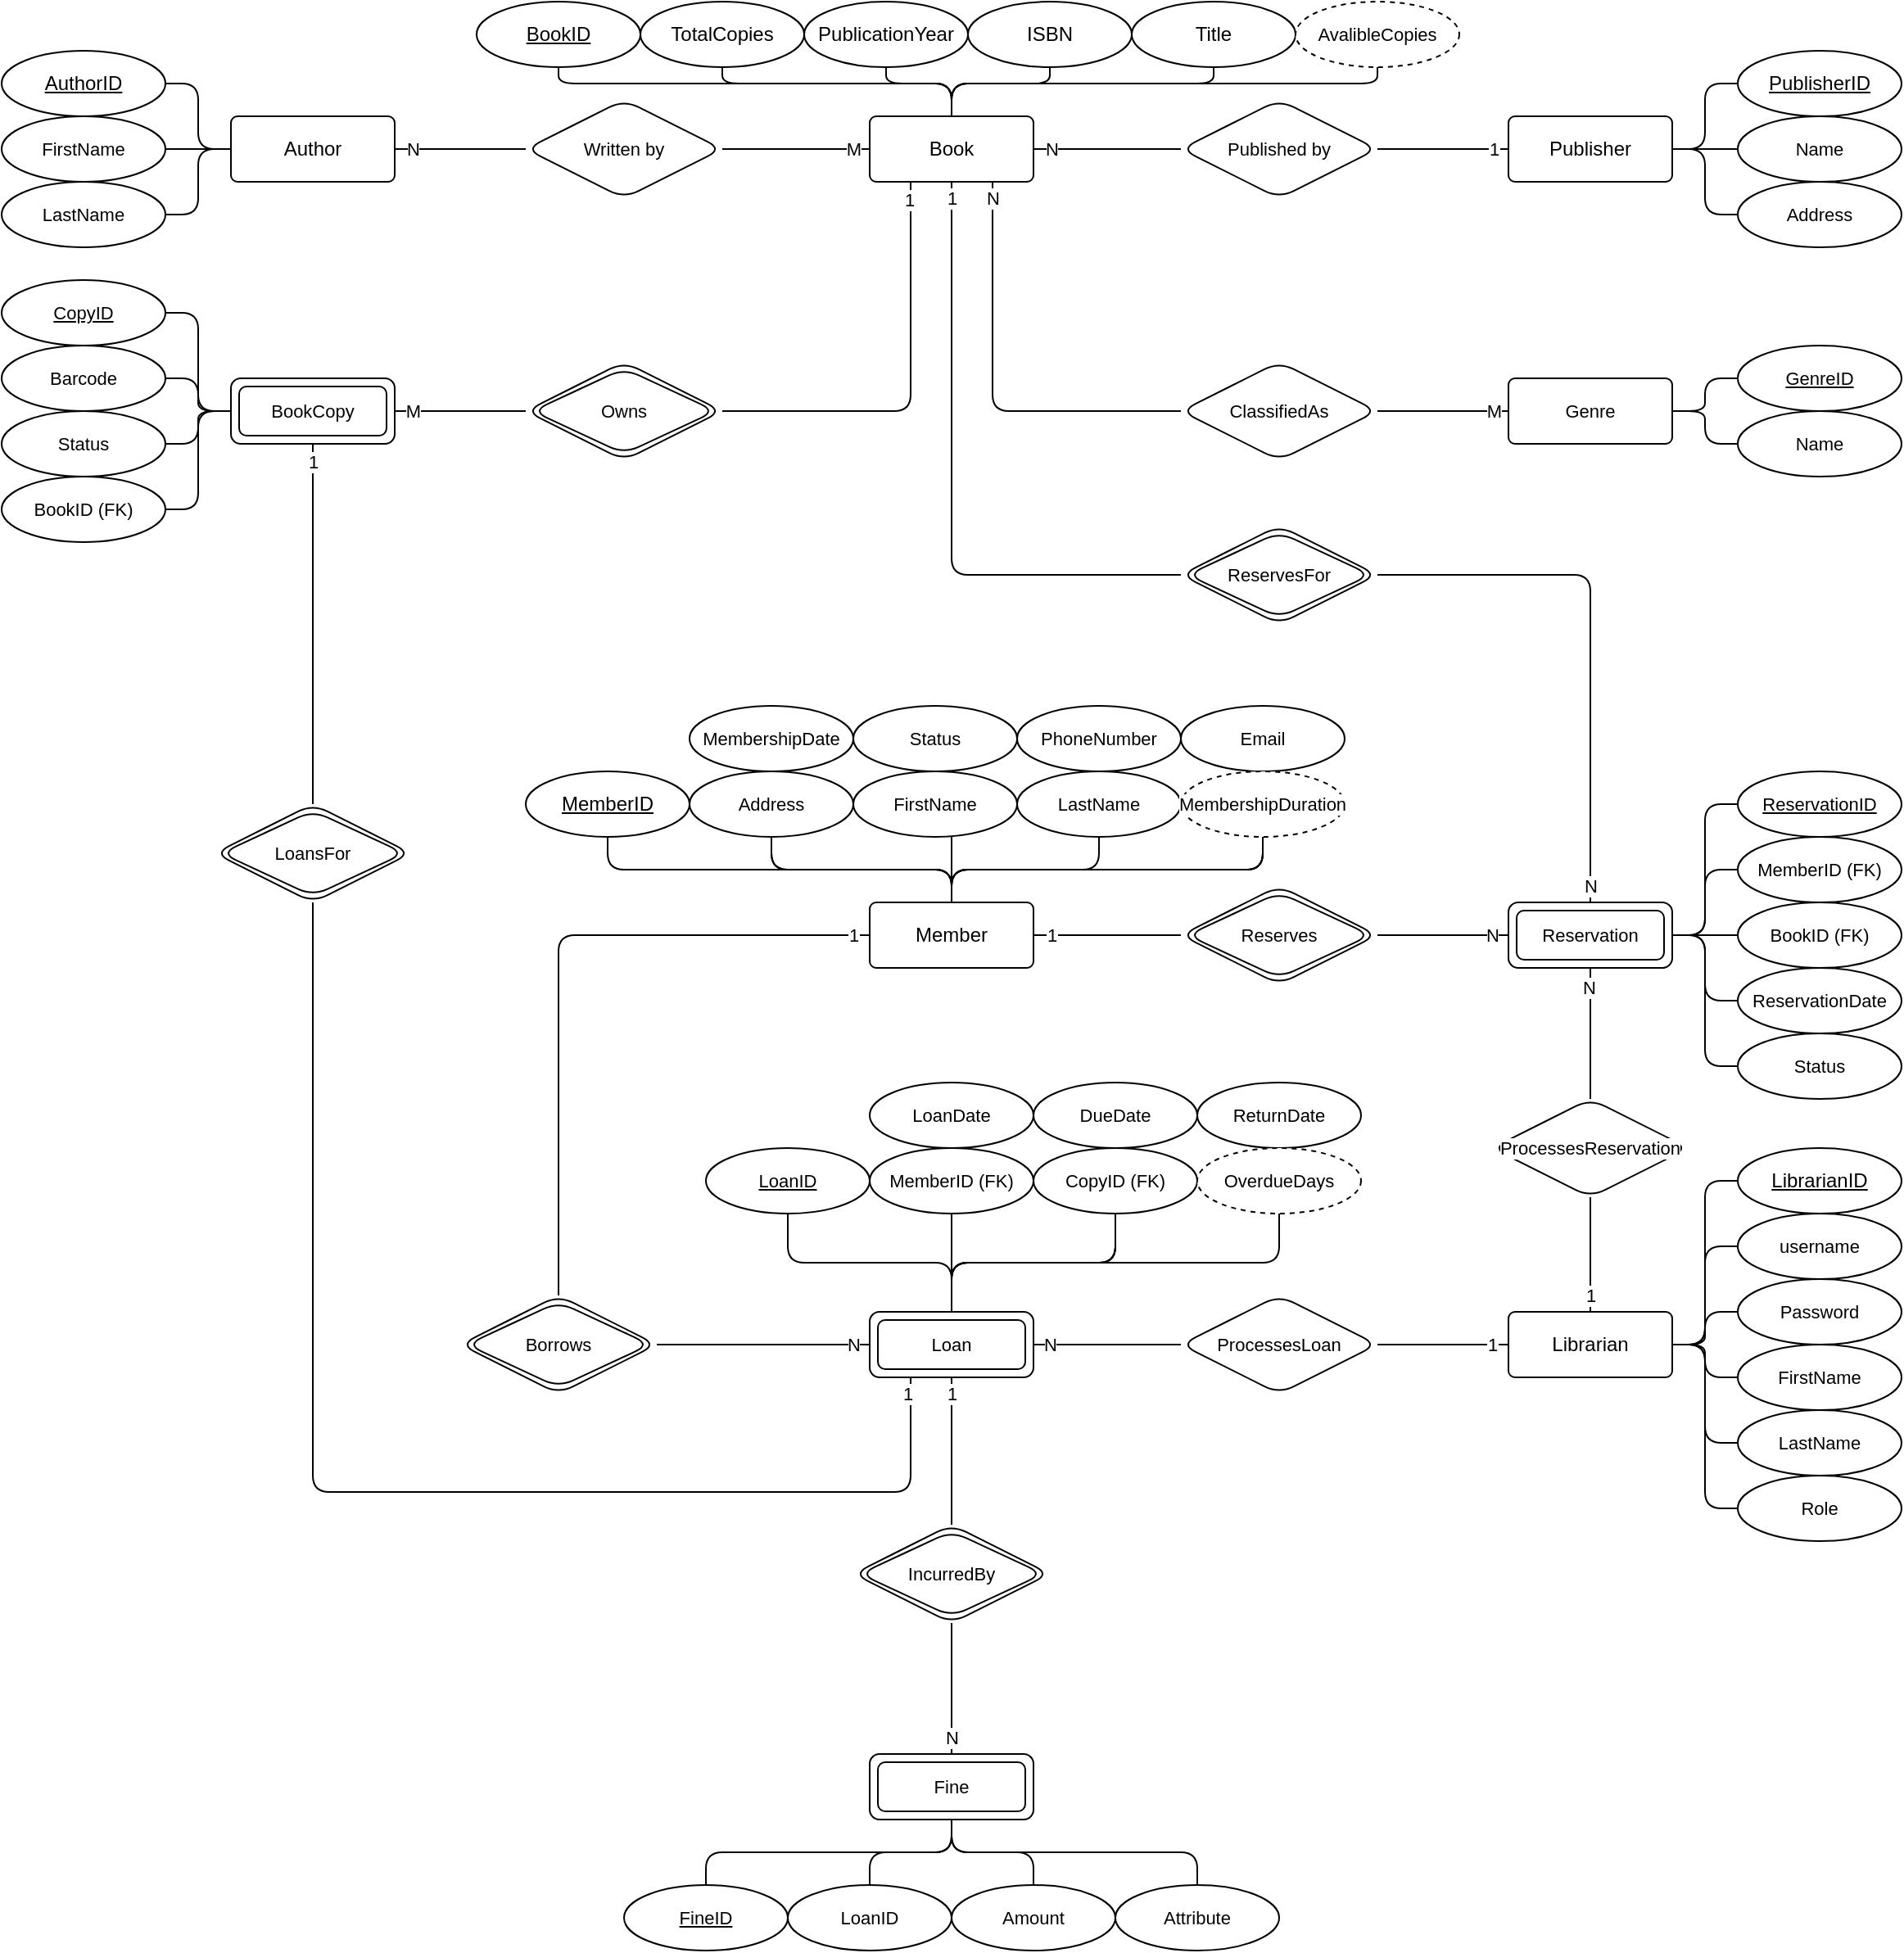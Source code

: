 <mxfile>
    <diagram id="DzJsHGUadkGgHOOz12NW" name="Page-1">
        <mxGraphModel dx="371" dy="350" grid="1" gridSize="10" guides="1" tooltips="1" connect="1" arrows="1" fold="1" page="1" pageScale="1" pageWidth="1500" pageHeight="1500" math="0" shadow="0">
            <root>
                <mxCell id="0"/>
                <mxCell id="1" parent="0"/>
                <mxCell id="2" value="Book" style="rounded=1;arcSize=10;whiteSpace=wrap;html=1;align=center;" parent="1" vertex="1">
                    <mxGeometry x="730" y="160" width="100" height="40" as="geometry"/>
                </mxCell>
                <mxCell id="147" value="" style="edgeStyle=orthogonalEdgeStyle;shape=connector;curved=0;rounded=1;html=1;strokeColor=default;align=center;verticalAlign=middle;fontFamily=Helvetica;fontSize=11;fontColor=default;labelBackgroundColor=default;endArrow=none;endFill=0;" parent="1" source="3" target="93" edge="1">
                    <mxGeometry relative="1" as="geometry"/>
                </mxCell>
                <mxCell id="264" value="N" style="edgeLabel;html=1;align=center;verticalAlign=middle;resizable=0;points=[];fontFamily=Helvetica;fontSize=11;fontColor=default;labelBackgroundColor=default;" parent="147" vertex="1" connectable="0">
                    <mxGeometry x="-0.49" y="1" relative="1" as="geometry">
                        <mxPoint x="-10" y="1" as="offset"/>
                    </mxGeometry>
                </mxCell>
                <mxCell id="3" value="Author" style="rounded=1;arcSize=10;whiteSpace=wrap;html=1;align=center;" parent="1" vertex="1">
                    <mxGeometry x="340" y="160" width="100" height="40" as="geometry"/>
                </mxCell>
                <mxCell id="152" style="edgeStyle=orthogonalEdgeStyle;shape=connector;curved=0;rounded=1;html=1;entryX=0;entryY=0.5;entryDx=0;entryDy=0;strokeColor=default;align=center;verticalAlign=middle;fontFamily=Helvetica;fontSize=11;fontColor=default;labelBackgroundColor=default;endArrow=none;endFill=0;" parent="1" source="13" target="26" edge="1">
                    <mxGeometry relative="1" as="geometry"/>
                </mxCell>
                <mxCell id="13" value="Librarian" style="rounded=1;arcSize=10;whiteSpace=wrap;html=1;align=center;" parent="1" vertex="1">
                    <mxGeometry x="1120" y="890" width="100" height="40" as="geometry"/>
                </mxCell>
                <mxCell id="236" value="" style="edgeStyle=orthogonalEdgeStyle;shape=connector;curved=0;rounded=1;html=1;strokeColor=default;align=center;verticalAlign=middle;fontFamily=Helvetica;fontSize=11;fontColor=default;labelBackgroundColor=default;endArrow=none;endFill=0;" parent="1" source="14" target="234" edge="1">
                    <mxGeometry relative="1" as="geometry"/>
                </mxCell>
                <mxCell id="275" value="1" style="edgeLabel;html=1;align=center;verticalAlign=middle;resizable=0;points=[];fontFamily=Helvetica;fontSize=11;fontColor=default;labelBackgroundColor=default;" parent="236" vertex="1" connectable="0">
                    <mxGeometry x="-0.681" y="-1" relative="1" as="geometry">
                        <mxPoint x="-4" y="-1" as="offset"/>
                    </mxGeometry>
                </mxCell>
                <mxCell id="237" style="edgeStyle=orthogonalEdgeStyle;shape=connector;curved=0;rounded=1;html=1;entryX=0.5;entryY=0;entryDx=0;entryDy=0;strokeColor=default;align=center;verticalAlign=middle;fontFamily=Helvetica;fontSize=11;fontColor=default;labelBackgroundColor=default;endArrow=none;endFill=0;" parent="1" source="14" target="227" edge="1">
                    <mxGeometry relative="1" as="geometry"/>
                </mxCell>
                <mxCell id="271" value="1" style="edgeLabel;html=1;align=center;verticalAlign=middle;resizable=0;points=[];fontFamily=Helvetica;fontSize=11;fontColor=default;labelBackgroundColor=default;" parent="237" vertex="1" connectable="0">
                    <mxGeometry x="-0.9" y="-2" relative="1" as="geometry">
                        <mxPoint x="10" y="2" as="offset"/>
                    </mxGeometry>
                </mxCell>
                <mxCell id="14" value="Member" style="rounded=1;arcSize=10;whiteSpace=wrap;html=1;align=center;" parent="1" vertex="1">
                    <mxGeometry x="730" y="640" width="100" height="40" as="geometry"/>
                </mxCell>
                <mxCell id="15" value="Publisher" style="rounded=1;arcSize=10;whiteSpace=wrap;html=1;align=center;" parent="1" vertex="1">
                    <mxGeometry x="1120" y="160" width="100" height="40" as="geometry"/>
                </mxCell>
                <mxCell id="141" style="edgeStyle=orthogonalEdgeStyle;shape=connector;curved=0;rounded=1;html=1;entryX=0.5;entryY=0;entryDx=0;entryDy=0;strokeColor=default;align=center;verticalAlign=middle;fontFamily=Helvetica;fontSize=11;fontColor=default;labelBackgroundColor=default;endArrow=none;endFill=0;" parent="1" source="100" target="2" edge="1">
                    <mxGeometry relative="1" as="geometry">
                        <Array as="points">
                            <mxPoint x="1040" y="140"/>
                            <mxPoint x="780" y="140"/>
                        </Array>
                    </mxGeometry>
                </mxCell>
                <mxCell id="46" value="" style="edgeStyle=orthogonalEdgeStyle;shape=connector;curved=0;rounded=1;html=1;strokeColor=default;align=center;verticalAlign=middle;fontFamily=Helvetica;fontSize=11;fontColor=default;labelBackgroundColor=default;endArrow=none;endFill=0;" parent="1" source="23" target="3" edge="1">
                    <mxGeometry relative="1" as="geometry"/>
                </mxCell>
                <mxCell id="23" value="AuthorID" style="ellipse;whiteSpace=wrap;html=1;align=center;fontStyle=4;" parent="1" vertex="1">
                    <mxGeometry x="200" y="120" width="100" height="40" as="geometry"/>
                </mxCell>
                <mxCell id="89" style="edgeStyle=orthogonalEdgeStyle;shape=connector;curved=0;rounded=1;html=1;entryX=1;entryY=0.5;entryDx=0;entryDy=0;strokeColor=default;align=center;verticalAlign=middle;fontFamily=Helvetica;fontSize=11;fontColor=default;labelBackgroundColor=default;endArrow=none;endFill=0;" parent="1" source="24" target="15" edge="1">
                    <mxGeometry relative="1" as="geometry"/>
                </mxCell>
                <mxCell id="24" value="PublisherID" style="ellipse;whiteSpace=wrap;html=1;align=center;fontStyle=4;" parent="1" vertex="1">
                    <mxGeometry x="1260" y="120" width="100" height="40" as="geometry"/>
                </mxCell>
                <mxCell id="239" style="edgeStyle=orthogonalEdgeStyle;shape=connector;curved=0;rounded=1;html=1;entryX=0.5;entryY=0;entryDx=0;entryDy=0;strokeColor=default;align=center;verticalAlign=middle;fontFamily=Helvetica;fontSize=11;fontColor=default;labelBackgroundColor=default;endArrow=none;endFill=0;exitX=0.5;exitY=1;exitDx=0;exitDy=0;" parent="1" source="25" target="14" edge="1">
                    <mxGeometry relative="1" as="geometry">
                        <Array as="points">
                            <mxPoint x="570" y="620"/>
                            <mxPoint x="780" y="620"/>
                        </Array>
                    </mxGeometry>
                </mxCell>
                <mxCell id="25" value="MemberID" style="ellipse;whiteSpace=wrap;html=1;align=center;fontStyle=4;" parent="1" vertex="1">
                    <mxGeometry x="520" y="560" width="100" height="40" as="geometry"/>
                </mxCell>
                <mxCell id="26" value="LibrarianID" style="ellipse;whiteSpace=wrap;html=1;align=center;fontStyle=4;" parent="1" vertex="1">
                    <mxGeometry x="1260" y="790" width="100" height="40" as="geometry"/>
                </mxCell>
                <mxCell id="142" style="edgeStyle=orthogonalEdgeStyle;shape=connector;curved=0;rounded=1;html=1;entryX=0.5;entryY=0;entryDx=0;entryDy=0;strokeColor=default;align=center;verticalAlign=middle;fontFamily=Helvetica;fontSize=11;fontColor=default;labelBackgroundColor=default;endArrow=none;endFill=0;" parent="1" source="27" target="2" edge="1">
                    <mxGeometry relative="1" as="geometry">
                        <Array as="points">
                            <mxPoint x="940" y="140"/>
                            <mxPoint x="780" y="140"/>
                        </Array>
                    </mxGeometry>
                </mxCell>
                <mxCell id="27" value="Title" style="ellipse;whiteSpace=wrap;html=1;align=center;" parent="1" vertex="1">
                    <mxGeometry x="890" y="90" width="100" height="40" as="geometry"/>
                </mxCell>
                <mxCell id="145" style="edgeStyle=orthogonalEdgeStyle;shape=connector;curved=0;rounded=1;html=1;entryX=0.5;entryY=0;entryDx=0;entryDy=0;strokeColor=default;align=center;verticalAlign=middle;fontFamily=Helvetica;fontSize=11;fontColor=default;labelBackgroundColor=default;endArrow=none;endFill=0;" parent="1" source="28" target="2" edge="1">
                    <mxGeometry relative="1" as="geometry">
                        <Array as="points">
                            <mxPoint x="640" y="140"/>
                            <mxPoint x="780" y="140"/>
                        </Array>
                    </mxGeometry>
                </mxCell>
                <mxCell id="28" value="TotalCopies" style="ellipse;whiteSpace=wrap;html=1;align=center;" parent="1" vertex="1">
                    <mxGeometry x="590" y="90" width="100" height="40" as="geometry"/>
                </mxCell>
                <mxCell id="143" style="edgeStyle=orthogonalEdgeStyle;shape=connector;curved=0;rounded=1;html=1;strokeColor=default;align=center;verticalAlign=middle;fontFamily=Helvetica;fontSize=11;fontColor=default;labelBackgroundColor=default;endArrow=none;endFill=0;" parent="1" source="29" edge="1">
                    <mxGeometry relative="1" as="geometry">
                        <mxPoint x="780" y="160" as="targetPoint"/>
                        <Array as="points">
                            <mxPoint x="840" y="140"/>
                            <mxPoint x="780" y="140"/>
                        </Array>
                    </mxGeometry>
                </mxCell>
                <mxCell id="29" value="ISBN" style="ellipse;whiteSpace=wrap;html=1;align=center;" parent="1" vertex="1">
                    <mxGeometry x="790" y="90" width="100" height="40" as="geometry"/>
                </mxCell>
                <mxCell id="144" style="edgeStyle=orthogonalEdgeStyle;shape=connector;curved=0;rounded=1;html=1;strokeColor=default;align=center;verticalAlign=middle;fontFamily=Helvetica;fontSize=11;fontColor=default;labelBackgroundColor=default;endArrow=none;endFill=0;" parent="1" source="30" edge="1">
                    <mxGeometry relative="1" as="geometry">
                        <mxPoint x="780" y="160" as="targetPoint"/>
                        <Array as="points">
                            <mxPoint x="740" y="140"/>
                            <mxPoint x="780" y="140"/>
                        </Array>
                    </mxGeometry>
                </mxCell>
                <mxCell id="30" value="PublicationYear" style="ellipse;whiteSpace=wrap;html=1;align=center;" parent="1" vertex="1">
                    <mxGeometry x="690" y="90" width="100" height="40" as="geometry"/>
                </mxCell>
                <mxCell id="45" style="edgeStyle=orthogonalEdgeStyle;shape=connector;curved=0;rounded=1;html=1;entryX=0;entryY=0.5;entryDx=0;entryDy=0;strokeColor=default;align=center;verticalAlign=middle;fontFamily=Helvetica;fontSize=11;fontColor=default;labelBackgroundColor=default;endArrow=none;endFill=0;" parent="1" source="42" target="3" edge="1">
                    <mxGeometry relative="1" as="geometry"/>
                </mxCell>
                <mxCell id="42" value="FirstName" style="ellipse;whiteSpace=wrap;html=1;align=center;fontFamily=Helvetica;fontSize=11;fontColor=default;labelBackgroundColor=default;" parent="1" vertex="1">
                    <mxGeometry x="200" y="160" width="100" height="40" as="geometry"/>
                </mxCell>
                <mxCell id="44" style="edgeStyle=orthogonalEdgeStyle;shape=connector;curved=0;rounded=1;html=1;entryX=0;entryY=0.5;entryDx=0;entryDy=0;strokeColor=default;align=center;verticalAlign=middle;fontFamily=Helvetica;fontSize=11;fontColor=default;labelBackgroundColor=default;endArrow=none;endFill=0;" parent="1" source="43" target="3" edge="1">
                    <mxGeometry relative="1" as="geometry"/>
                </mxCell>
                <mxCell id="43" value="LastName" style="ellipse;whiteSpace=wrap;html=1;align=center;fontFamily=Helvetica;fontSize=11;fontColor=default;labelBackgroundColor=default;" parent="1" vertex="1">
                    <mxGeometry x="200" y="200" width="100" height="40" as="geometry"/>
                </mxCell>
                <mxCell id="87" style="edgeStyle=orthogonalEdgeStyle;shape=connector;curved=0;rounded=1;html=1;entryX=1;entryY=0.5;entryDx=0;entryDy=0;strokeColor=default;align=center;verticalAlign=middle;fontFamily=Helvetica;fontSize=11;fontColor=default;labelBackgroundColor=default;endArrow=none;endFill=0;" parent="1" source="48" target="15" edge="1">
                    <mxGeometry relative="1" as="geometry"/>
                </mxCell>
                <mxCell id="48" value="Address" style="ellipse;whiteSpace=wrap;html=1;align=center;fontFamily=Helvetica;fontSize=11;fontColor=default;labelBackgroundColor=default;" parent="1" vertex="1">
                    <mxGeometry x="1260" y="200" width="100" height="40" as="geometry"/>
                </mxCell>
                <mxCell id="88" style="edgeStyle=orthogonalEdgeStyle;shape=connector;curved=0;rounded=1;html=1;entryX=1;entryY=0.5;entryDx=0;entryDy=0;strokeColor=default;align=center;verticalAlign=middle;fontFamily=Helvetica;fontSize=11;fontColor=default;labelBackgroundColor=default;endArrow=none;endFill=0;" parent="1" source="49" target="15" edge="1">
                    <mxGeometry relative="1" as="geometry"/>
                </mxCell>
                <mxCell id="49" value="Name" style="ellipse;whiteSpace=wrap;html=1;align=center;fontFamily=Helvetica;fontSize=11;fontColor=default;labelBackgroundColor=default;" parent="1" vertex="1">
                    <mxGeometry x="1260" y="160" width="100" height="40" as="geometry"/>
                </mxCell>
                <mxCell id="56" value="PhoneNumber" style="ellipse;whiteSpace=wrap;html=1;align=center;fontFamily=Helvetica;fontSize=11;fontColor=default;labelBackgroundColor=default;" parent="1" vertex="1">
                    <mxGeometry x="820" y="520" width="100" height="40" as="geometry"/>
                </mxCell>
                <mxCell id="57" value="Status" style="ellipse;whiteSpace=wrap;html=1;align=center;fontFamily=Helvetica;fontSize=11;fontColor=default;labelBackgroundColor=default;" parent="1" vertex="1">
                    <mxGeometry x="720" y="520" width="100" height="40" as="geometry"/>
                </mxCell>
                <mxCell id="244" style="edgeStyle=orthogonalEdgeStyle;shape=connector;curved=0;rounded=1;html=1;entryX=0.5;entryY=0;entryDx=0;entryDy=0;strokeColor=default;align=center;verticalAlign=middle;fontFamily=Helvetica;fontSize=11;fontColor=default;labelBackgroundColor=default;endArrow=none;endFill=0;" parent="1" target="14" edge="1">
                    <mxGeometry relative="1" as="geometry">
                        <mxPoint x="669.999" y="539.594" as="sourcePoint"/>
                        <mxPoint x="769.97" y="640" as="targetPoint"/>
                        <Array as="points">
                            <mxPoint x="670" y="620"/>
                            <mxPoint x="780" y="620"/>
                        </Array>
                    </mxGeometry>
                </mxCell>
                <mxCell id="58" value="MembershipDate" style="ellipse;whiteSpace=wrap;html=1;align=center;fontFamily=Helvetica;fontSize=11;fontColor=default;labelBackgroundColor=default;" parent="1" vertex="1">
                    <mxGeometry x="620" y="520" width="100" height="40" as="geometry"/>
                </mxCell>
                <mxCell id="249" style="edgeStyle=orthogonalEdgeStyle;shape=connector;curved=0;rounded=1;html=1;entryX=0.5;entryY=0;entryDx=0;entryDy=0;strokeColor=default;align=center;verticalAlign=middle;fontFamily=Helvetica;fontSize=11;fontColor=default;labelBackgroundColor=default;endArrow=none;endFill=0;shadow=0;flowAnimation=0;" parent="1" source="59" target="14" edge="1">
                    <mxGeometry relative="1" as="geometry">
                        <Array as="points">
                            <mxPoint x="670" y="620"/>
                            <mxPoint x="780" y="620"/>
                        </Array>
                    </mxGeometry>
                </mxCell>
                <mxCell id="59" value="Address" style="ellipse;whiteSpace=wrap;html=1;align=center;fontFamily=Helvetica;fontSize=11;fontColor=default;labelBackgroundColor=default;" parent="1" vertex="1">
                    <mxGeometry x="620" y="560" width="100" height="40" as="geometry"/>
                </mxCell>
                <mxCell id="242" style="edgeStyle=orthogonalEdgeStyle;shape=connector;curved=0;rounded=1;html=1;entryX=0.5;entryY=0;entryDx=0;entryDy=0;strokeColor=default;align=center;verticalAlign=middle;fontFamily=Helvetica;fontSize=11;fontColor=default;labelBackgroundColor=default;endArrow=none;endFill=0;" parent="1" source="60" target="14" edge="1">
                    <mxGeometry relative="1" as="geometry">
                        <Array as="points">
                            <mxPoint x="970" y="620"/>
                            <mxPoint x="780" y="620"/>
                        </Array>
                    </mxGeometry>
                </mxCell>
                <mxCell id="248" style="edgeStyle=orthogonalEdgeStyle;shape=connector;curved=0;rounded=1;html=1;entryX=0.5;entryY=0;entryDx=0;entryDy=0;strokeColor=default;align=center;verticalAlign=middle;fontFamily=Helvetica;fontSize=11;fontColor=default;labelBackgroundColor=default;endArrow=none;endFill=0;" parent="1" source="60" target="14" edge="1">
                    <mxGeometry relative="1" as="geometry">
                        <Array as="points">
                            <mxPoint x="970" y="620"/>
                            <mxPoint x="780" y="620"/>
                        </Array>
                    </mxGeometry>
                </mxCell>
                <mxCell id="60" value="Email" style="ellipse;whiteSpace=wrap;html=1;align=center;fontFamily=Helvetica;fontSize=11;fontColor=default;labelBackgroundColor=default;" parent="1" vertex="1">
                    <mxGeometry x="920" y="520" width="100" height="40" as="geometry"/>
                </mxCell>
                <mxCell id="241" style="edgeStyle=orthogonalEdgeStyle;shape=connector;curved=0;rounded=1;html=1;entryX=0.5;entryY=0;entryDx=0;entryDy=0;strokeColor=default;align=center;verticalAlign=middle;fontFamily=Helvetica;fontSize=11;fontColor=default;labelBackgroundColor=default;endArrow=none;endFill=0;" parent="1" source="61" target="14" edge="1">
                    <mxGeometry relative="1" as="geometry">
                        <Array as="points">
                            <mxPoint x="870" y="620"/>
                            <mxPoint x="780" y="620"/>
                        </Array>
                    </mxGeometry>
                </mxCell>
                <mxCell id="61" value="LastName" style="ellipse;whiteSpace=wrap;html=1;align=center;fontFamily=Helvetica;fontSize=11;fontColor=default;labelBackgroundColor=default;" parent="1" vertex="1">
                    <mxGeometry x="820" y="560" width="100" height="40" as="geometry"/>
                </mxCell>
                <mxCell id="240" style="edgeStyle=orthogonalEdgeStyle;shape=connector;curved=0;rounded=1;html=1;entryX=0.5;entryY=0;entryDx=0;entryDy=0;strokeColor=default;align=center;verticalAlign=middle;fontFamily=Helvetica;fontSize=11;fontColor=default;labelBackgroundColor=default;endArrow=none;endFill=0;" parent="1" source="62" target="14" edge="1">
                    <mxGeometry relative="1" as="geometry">
                        <Array as="points">
                            <mxPoint x="780" y="600"/>
                            <mxPoint x="780" y="600"/>
                        </Array>
                    </mxGeometry>
                </mxCell>
                <mxCell id="62" value="FirstName" style="ellipse;whiteSpace=wrap;html=1;align=center;fontFamily=Helvetica;fontSize=11;fontColor=default;labelBackgroundColor=default;" parent="1" vertex="1">
                    <mxGeometry x="720" y="560" width="100" height="40" as="geometry"/>
                </mxCell>
                <mxCell id="157" style="edgeStyle=orthogonalEdgeStyle;shape=connector;curved=0;rounded=1;html=1;entryX=1;entryY=0.5;entryDx=0;entryDy=0;strokeColor=default;align=center;verticalAlign=middle;fontFamily=Helvetica;fontSize=11;fontColor=default;labelBackgroundColor=default;endArrow=none;endFill=0;" parent="1" source="75" target="13" edge="1">
                    <mxGeometry relative="1" as="geometry"/>
                </mxCell>
                <mxCell id="75" value="Role" style="ellipse;whiteSpace=wrap;html=1;align=center;fontFamily=Helvetica;fontSize=11;fontColor=default;labelBackgroundColor=default;" parent="1" vertex="1">
                    <mxGeometry x="1260" y="990" width="100" height="40" as="geometry"/>
                </mxCell>
                <mxCell id="156" style="edgeStyle=orthogonalEdgeStyle;shape=connector;curved=0;rounded=1;html=1;entryX=1;entryY=0.5;entryDx=0;entryDy=0;strokeColor=default;align=center;verticalAlign=middle;fontFamily=Helvetica;fontSize=11;fontColor=default;labelBackgroundColor=default;endArrow=none;endFill=0;" parent="1" source="76" target="13" edge="1">
                    <mxGeometry relative="1" as="geometry"/>
                </mxCell>
                <mxCell id="76" value="LastName" style="ellipse;whiteSpace=wrap;html=1;align=center;fontFamily=Helvetica;fontSize=11;fontColor=default;labelBackgroundColor=default;" parent="1" vertex="1">
                    <mxGeometry x="1260" y="950" width="100" height="40" as="geometry"/>
                </mxCell>
                <mxCell id="155" style="edgeStyle=orthogonalEdgeStyle;shape=connector;curved=0;rounded=1;html=1;entryX=1;entryY=0.5;entryDx=0;entryDy=0;strokeColor=default;align=center;verticalAlign=middle;fontFamily=Helvetica;fontSize=11;fontColor=default;labelBackgroundColor=default;endArrow=none;endFill=0;" parent="1" source="77" target="13" edge="1">
                    <mxGeometry relative="1" as="geometry"/>
                </mxCell>
                <mxCell id="77" value="FirstName" style="ellipse;whiteSpace=wrap;html=1;align=center;fontFamily=Helvetica;fontSize=11;fontColor=default;labelBackgroundColor=default;" parent="1" vertex="1">
                    <mxGeometry x="1260" y="910" width="100" height="40" as="geometry"/>
                </mxCell>
                <mxCell id="153" style="edgeStyle=orthogonalEdgeStyle;shape=connector;curved=0;rounded=1;html=1;entryX=1;entryY=0.5;entryDx=0;entryDy=0;strokeColor=default;align=center;verticalAlign=middle;fontFamily=Helvetica;fontSize=11;fontColor=default;labelBackgroundColor=default;endArrow=none;endFill=0;" parent="1" source="78" target="13" edge="1">
                    <mxGeometry relative="1" as="geometry"/>
                </mxCell>
                <mxCell id="78" value="username" style="ellipse;whiteSpace=wrap;html=1;align=center;fontFamily=Helvetica;fontSize=11;fontColor=default;labelBackgroundColor=default;" parent="1" vertex="1">
                    <mxGeometry x="1260" y="830" width="100" height="40" as="geometry"/>
                </mxCell>
                <mxCell id="91" value="" style="edgeStyle=orthogonalEdgeStyle;shape=connector;curved=0;rounded=1;html=1;strokeColor=default;align=center;verticalAlign=middle;fontFamily=Helvetica;fontSize=11;fontColor=default;labelBackgroundColor=default;endArrow=none;endFill=0;" parent="1" source="90" target="15" edge="1">
                    <mxGeometry relative="1" as="geometry"/>
                </mxCell>
                <mxCell id="96" value="1" style="edgeLabel;html=1;align=center;verticalAlign=middle;resizable=0;points=[];fontFamily=Helvetica;fontSize=11;fontColor=default;labelBackgroundColor=default;" parent="91" vertex="1" connectable="0">
                    <mxGeometry x="0.636" y="2" relative="1" as="geometry">
                        <mxPoint x="5" y="2" as="offset"/>
                    </mxGeometry>
                </mxCell>
                <mxCell id="149" value="" style="edgeStyle=orthogonalEdgeStyle;shape=connector;curved=0;rounded=1;html=1;strokeColor=default;align=center;verticalAlign=middle;fontFamily=Helvetica;fontSize=11;fontColor=default;labelBackgroundColor=default;endArrow=none;endFill=0;" parent="1" source="90" target="2" edge="1">
                    <mxGeometry relative="1" as="geometry"/>
                </mxCell>
                <mxCell id="266" value="N" style="edgeLabel;html=1;align=center;verticalAlign=middle;resizable=0;points=[];fontFamily=Helvetica;fontSize=11;fontColor=default;labelBackgroundColor=default;" parent="149" vertex="1" connectable="0">
                    <mxGeometry x="0.542" y="2" relative="1" as="geometry">
                        <mxPoint x="-10" y="-2" as="offset"/>
                    </mxGeometry>
                </mxCell>
                <mxCell id="90" value="Published by" style="shape=rhombus;perimeter=rhombusPerimeter;whiteSpace=wrap;html=1;align=center;fontFamily=Helvetica;fontSize=11;fontColor=default;labelBackgroundColor=default;rounded=1;" parent="1" vertex="1">
                    <mxGeometry x="920" y="150" width="120" height="60" as="geometry"/>
                </mxCell>
                <mxCell id="148" value="" style="edgeStyle=orthogonalEdgeStyle;shape=connector;curved=0;rounded=1;html=1;strokeColor=default;align=center;verticalAlign=middle;fontFamily=Helvetica;fontSize=11;fontColor=default;labelBackgroundColor=default;endArrow=none;endFill=0;" parent="1" source="93" target="2" edge="1">
                    <mxGeometry relative="1" as="geometry"/>
                </mxCell>
                <mxCell id="265" value="M" style="edgeLabel;html=1;align=center;verticalAlign=middle;resizable=0;points=[];fontFamily=Helvetica;fontSize=11;fontColor=default;labelBackgroundColor=default;" parent="148" vertex="1" connectable="0">
                    <mxGeometry x="0.532" y="3" relative="1" as="geometry">
                        <mxPoint x="11" y="3" as="offset"/>
                    </mxGeometry>
                </mxCell>
                <mxCell id="93" value="Written by" style="shape=rhombus;perimeter=rhombusPerimeter;whiteSpace=wrap;html=1;align=center;fontFamily=Helvetica;fontSize=11;fontColor=default;labelBackgroundColor=default;rounded=1;" parent="1" vertex="1">
                    <mxGeometry x="520" y="150" width="120" height="60" as="geometry"/>
                </mxCell>
                <mxCell id="146" style="edgeStyle=orthogonalEdgeStyle;shape=connector;curved=0;rounded=1;html=1;entryX=0.5;entryY=0;entryDx=0;entryDy=0;strokeColor=default;align=center;verticalAlign=middle;fontFamily=Helvetica;fontSize=11;fontColor=default;labelBackgroundColor=default;endArrow=none;endFill=0;" parent="1" source="20" target="2" edge="1">
                    <mxGeometry relative="1" as="geometry">
                        <Array as="points">
                            <mxPoint x="540" y="140"/>
                            <mxPoint x="780" y="140"/>
                        </Array>
                    </mxGeometry>
                </mxCell>
                <mxCell id="126" value="" style="edgeStyle=orthogonalEdgeStyle;shape=connector;curved=0;rounded=1;html=1;strokeColor=default;align=center;verticalAlign=middle;fontFamily=Helvetica;fontSize=11;fontColor=default;labelBackgroundColor=default;endArrow=none;endFill=0;" parent="1" source="103" target="108" edge="1">
                    <mxGeometry relative="1" as="geometry"/>
                </mxCell>
                <mxCell id="132" value="M" style="edgeLabel;html=1;align=center;verticalAlign=middle;resizable=0;points=[];fontFamily=Helvetica;fontSize=11;fontColor=default;labelBackgroundColor=default;" parent="126" vertex="1" connectable="0">
                    <mxGeometry x="-0.708" y="-1" relative="1" as="geometry">
                        <mxPoint x="2" y="1" as="offset"/>
                    </mxGeometry>
                </mxCell>
                <mxCell id="103" value="Genre" style="rounded=1;arcSize=10;whiteSpace=wrap;html=1;align=center;fontFamily=Helvetica;fontSize=11;fontColor=default;labelBackgroundColor=default;" parent="1" vertex="1">
                    <mxGeometry x="1120" y="320" width="100" height="40" as="geometry"/>
                </mxCell>
                <mxCell id="106" value="" style="edgeStyle=orthogonalEdgeStyle;shape=connector;curved=0;rounded=1;html=1;strokeColor=default;align=center;verticalAlign=middle;fontFamily=Helvetica;fontSize=11;fontColor=default;labelBackgroundColor=default;endArrow=none;endFill=0;" parent="1" source="104" target="103" edge="1">
                    <mxGeometry relative="1" as="geometry"/>
                </mxCell>
                <mxCell id="104" value="GenreID" style="ellipse;whiteSpace=wrap;html=1;align=center;fontStyle=4;fontFamily=Helvetica;fontSize=11;fontColor=default;labelBackgroundColor=default;" parent="1" vertex="1">
                    <mxGeometry x="1260" y="300" width="100" height="40" as="geometry"/>
                </mxCell>
                <mxCell id="107" value="" style="edgeStyle=orthogonalEdgeStyle;shape=connector;curved=0;rounded=1;html=1;strokeColor=default;align=center;verticalAlign=middle;fontFamily=Helvetica;fontSize=11;fontColor=default;labelBackgroundColor=default;endArrow=none;endFill=0;" parent="1" source="105" target="103" edge="1">
                    <mxGeometry relative="1" as="geometry"/>
                </mxCell>
                <mxCell id="105" value="Name" style="ellipse;whiteSpace=wrap;html=1;align=center;fontFamily=Helvetica;fontSize=11;fontColor=default;labelBackgroundColor=default;" parent="1" vertex="1">
                    <mxGeometry x="1260" y="340" width="100" height="40" as="geometry"/>
                </mxCell>
                <mxCell id="151" style="edgeStyle=orthogonalEdgeStyle;shape=connector;curved=0;rounded=1;html=1;entryX=0.75;entryY=1;entryDx=0;entryDy=0;strokeColor=default;align=center;verticalAlign=middle;fontFamily=Helvetica;fontSize=11;fontColor=default;labelBackgroundColor=default;endArrow=none;endFill=0;" parent="1" source="108" target="2" edge="1">
                    <mxGeometry relative="1" as="geometry"/>
                </mxCell>
                <mxCell id="268" value="N" style="edgeLabel;html=1;align=center;verticalAlign=middle;resizable=0;points=[];fontFamily=Helvetica;fontSize=11;fontColor=default;labelBackgroundColor=default;" parent="151" vertex="1" connectable="0">
                    <mxGeometry x="0.904" relative="1" as="geometry">
                        <mxPoint y="-2" as="offset"/>
                    </mxGeometry>
                </mxCell>
                <mxCell id="108" value="ClassifiedAs" style="shape=rhombus;perimeter=rhombusPerimeter;whiteSpace=wrap;html=1;align=center;fontFamily=Helvetica;fontSize=11;fontColor=default;labelBackgroundColor=default;rounded=1;" parent="1" vertex="1">
                    <mxGeometry x="920" y="310" width="120" height="60" as="geometry"/>
                </mxCell>
                <mxCell id="128" value="" style="edgeStyle=orthogonalEdgeStyle;shape=connector;curved=0;rounded=1;html=1;strokeColor=default;align=center;verticalAlign=middle;fontFamily=Helvetica;fontSize=11;fontColor=default;labelBackgroundColor=default;endArrow=none;endFill=0;" parent="1" source="111" target="124" edge="1">
                    <mxGeometry relative="1" as="geometry"/>
                </mxCell>
                <mxCell id="130" value="M" style="edgeLabel;html=1;align=center;verticalAlign=middle;resizable=0;points=[];fontFamily=Helvetica;fontSize=11;fontColor=default;labelBackgroundColor=default;" parent="128" vertex="1" connectable="0">
                    <mxGeometry x="-0.733" y="2" relative="1" as="geometry">
                        <mxPoint y="2" as="offset"/>
                    </mxGeometry>
                </mxCell>
                <mxCell id="250" style="edgeStyle=orthogonalEdgeStyle;shape=connector;curved=0;rounded=1;html=1;entryX=0.5;entryY=0;entryDx=0;entryDy=0;strokeColor=default;align=center;verticalAlign=middle;fontFamily=Helvetica;fontSize=11;fontColor=default;labelBackgroundColor=default;endArrow=none;endFill=0;" parent="1" source="111" target="230" edge="1">
                    <mxGeometry relative="1" as="geometry"/>
                </mxCell>
                <mxCell id="111" value="BookCopy" style="shape=ext;margin=3;double=1;whiteSpace=wrap;html=1;align=center;fontFamily=Helvetica;fontSize=11;fontColor=default;labelBackgroundColor=default;rounded=1;" parent="1" vertex="1">
                    <mxGeometry x="340" y="320" width="100" height="40" as="geometry"/>
                </mxCell>
                <mxCell id="247" style="edgeStyle=orthogonalEdgeStyle;shape=connector;curved=0;rounded=1;html=1;entryX=0.5;entryY=0;entryDx=0;entryDy=0;strokeColor=default;align=center;verticalAlign=middle;fontFamily=Helvetica;fontSize=11;fontColor=default;labelBackgroundColor=default;endArrow=none;endFill=0;" parent="1" source="112" target="14" edge="1">
                    <mxGeometry relative="1" as="geometry">
                        <Array as="points">
                            <mxPoint x="970" y="620"/>
                            <mxPoint x="780" y="620"/>
                        </Array>
                    </mxGeometry>
                </mxCell>
                <mxCell id="112" value="MembershipDuration" style="ellipse;whiteSpace=wrap;html=1;align=center;dashed=1;fontFamily=Helvetica;fontSize=11;fontColor=default;labelBackgroundColor=default;" parent="1" vertex="1">
                    <mxGeometry x="920" y="560" width="100" height="40" as="geometry"/>
                </mxCell>
                <mxCell id="122" style="edgeStyle=orthogonalEdgeStyle;shape=connector;curved=0;rounded=1;html=1;entryX=0;entryY=0.5;entryDx=0;entryDy=0;strokeColor=default;align=center;verticalAlign=middle;fontFamily=Helvetica;fontSize=11;fontColor=default;labelBackgroundColor=default;endArrow=none;endFill=0;" parent="1" source="114" target="111" edge="1">
                    <mxGeometry relative="1" as="geometry"/>
                </mxCell>
                <mxCell id="114" value="Barcode" style="ellipse;whiteSpace=wrap;html=1;align=center;fontFamily=Helvetica;fontSize=11;fontColor=default;labelBackgroundColor=default;" parent="1" vertex="1">
                    <mxGeometry x="200" y="300" width="100" height="40" as="geometry"/>
                </mxCell>
                <mxCell id="123" style="edgeStyle=orthogonalEdgeStyle;shape=connector;curved=0;rounded=1;html=1;entryX=0;entryY=0.5;entryDx=0;entryDy=0;strokeColor=default;align=center;verticalAlign=middle;fontFamily=Helvetica;fontSize=11;fontColor=default;labelBackgroundColor=default;endArrow=none;endFill=0;" parent="1" source="116" target="111" edge="1">
                    <mxGeometry relative="1" as="geometry"/>
                </mxCell>
                <mxCell id="116" value="CopyID" style="ellipse;whiteSpace=wrap;html=1;align=center;fontStyle=4;fontFamily=Helvetica;fontSize=11;fontColor=default;labelBackgroundColor=default;" parent="1" vertex="1">
                    <mxGeometry x="200" y="260" width="100" height="40" as="geometry"/>
                </mxCell>
                <mxCell id="120" style="edgeStyle=orthogonalEdgeStyle;shape=connector;curved=0;rounded=1;html=1;entryX=0;entryY=0.5;entryDx=0;entryDy=0;strokeColor=default;align=center;verticalAlign=middle;fontFamily=Helvetica;fontSize=11;fontColor=default;labelBackgroundColor=default;endArrow=none;endFill=0;" parent="1" source="117" target="111" edge="1">
                    <mxGeometry relative="1" as="geometry"/>
                </mxCell>
                <mxCell id="117" value="Status" style="ellipse;whiteSpace=wrap;html=1;align=center;fontFamily=Helvetica;fontSize=11;fontColor=default;labelBackgroundColor=default;" parent="1" vertex="1">
                    <mxGeometry x="200" y="340" width="100" height="40" as="geometry"/>
                </mxCell>
                <mxCell id="119" style="edgeStyle=orthogonalEdgeStyle;shape=connector;curved=0;rounded=1;html=1;entryX=0;entryY=0.5;entryDx=0;entryDy=0;strokeColor=default;align=center;verticalAlign=middle;fontFamily=Helvetica;fontSize=11;fontColor=default;labelBackgroundColor=default;endArrow=none;endFill=0;" parent="1" source="118" target="111" edge="1">
                    <mxGeometry relative="1" as="geometry"/>
                </mxCell>
                <mxCell id="118" value="BookID (FK)" style="ellipse;whiteSpace=wrap;html=1;align=center;fontFamily=Helvetica;fontSize=11;fontColor=default;labelBackgroundColor=default;" parent="1" vertex="1">
                    <mxGeometry x="200" y="380" width="100" height="40" as="geometry"/>
                </mxCell>
                <mxCell id="150" style="edgeStyle=orthogonalEdgeStyle;shape=connector;curved=0;rounded=1;html=1;entryX=0.25;entryY=1;entryDx=0;entryDy=0;strokeColor=default;align=center;verticalAlign=middle;fontFamily=Helvetica;fontSize=11;fontColor=default;labelBackgroundColor=default;endArrow=none;endFill=0;" parent="1" source="124" target="2" edge="1">
                    <mxGeometry relative="1" as="geometry"/>
                </mxCell>
                <mxCell id="267" value="1" style="edgeLabel;html=1;align=center;verticalAlign=middle;resizable=0;points=[];fontFamily=Helvetica;fontSize=11;fontColor=default;labelBackgroundColor=default;" parent="150" vertex="1" connectable="0">
                    <mxGeometry x="0.949" y="1" relative="1" as="geometry">
                        <mxPoint y="4" as="offset"/>
                    </mxGeometry>
                </mxCell>
                <mxCell id="124" value="Owns" style="shape=rhombus;double=1;perimeter=rhombusPerimeter;whiteSpace=wrap;html=1;align=center;fontFamily=Helvetica;fontSize=11;fontColor=default;labelBackgroundColor=default;rounded=1;" parent="1" vertex="1">
                    <mxGeometry x="520" y="310" width="120" height="60" as="geometry"/>
                </mxCell>
                <mxCell id="154" style="edgeStyle=orthogonalEdgeStyle;shape=connector;curved=0;rounded=1;html=1;entryX=1;entryY=0.5;entryDx=0;entryDy=0;strokeColor=default;align=center;verticalAlign=middle;fontFamily=Helvetica;fontSize=11;fontColor=default;labelBackgroundColor=default;endArrow=none;endFill=0;" parent="1" source="135" target="13" edge="1">
                    <mxGeometry relative="1" as="geometry"/>
                </mxCell>
                <mxCell id="135" value="Password" style="ellipse;whiteSpace=wrap;html=1;align=center;fontFamily=Helvetica;fontSize=11;fontColor=default;labelBackgroundColor=default;" parent="1" vertex="1">
                    <mxGeometry x="1260" y="870" width="100" height="40" as="geometry"/>
                </mxCell>
                <mxCell id="137" value="Loan" style="shape=ext;margin=3;double=1;whiteSpace=wrap;html=1;align=center;fontFamily=Helvetica;fontSize=11;fontColor=default;labelBackgroundColor=default;rounded=1;" parent="1" vertex="1">
                    <mxGeometry x="730" y="890" width="100" height="40" as="geometry"/>
                </mxCell>
                <mxCell id="187" value="" style="edgeStyle=orthogonalEdgeStyle;shape=connector;curved=0;rounded=1;html=1;strokeColor=default;align=center;verticalAlign=middle;fontFamily=Helvetica;fontSize=11;fontColor=default;labelBackgroundColor=default;endArrow=none;endFill=0;" parent="1" source="138" target="185" edge="1">
                    <mxGeometry relative="1" as="geometry">
                        <Array as="points">
                            <mxPoint x="1170" y="440"/>
                        </Array>
                    </mxGeometry>
                </mxCell>
                <mxCell id="270" value="N" style="edgeLabel;html=1;align=center;verticalAlign=middle;resizable=0;points=[];fontFamily=Helvetica;fontSize=11;fontColor=default;labelBackgroundColor=default;" parent="187" vertex="1" connectable="0">
                    <mxGeometry x="-0.927" y="1" relative="1" as="geometry">
                        <mxPoint x="1" y="2" as="offset"/>
                    </mxGeometry>
                </mxCell>
                <mxCell id="235" value="" style="edgeStyle=orthogonalEdgeStyle;shape=connector;curved=0;rounded=1;html=1;strokeColor=default;align=center;verticalAlign=middle;fontFamily=Helvetica;fontSize=11;fontColor=default;labelBackgroundColor=default;endArrow=none;endFill=0;" parent="1" source="138" target="234" edge="1">
                    <mxGeometry relative="1" as="geometry"/>
                </mxCell>
                <mxCell id="276" value="N" style="edgeLabel;html=1;align=center;verticalAlign=middle;resizable=0;points=[];fontFamily=Helvetica;fontSize=11;fontColor=default;labelBackgroundColor=default;" parent="235" vertex="1" connectable="0">
                    <mxGeometry x="-0.525" y="-1" relative="1" as="geometry">
                        <mxPoint x="9" y="1" as="offset"/>
                    </mxGeometry>
                </mxCell>
                <mxCell id="138" value="Reservation" style="shape=ext;margin=3;double=1;whiteSpace=wrap;html=1;align=center;fontFamily=Helvetica;fontSize=11;fontColor=default;labelBackgroundColor=default;rounded=1;" parent="1" vertex="1">
                    <mxGeometry x="1120" y="640" width="100" height="40" as="geometry"/>
                </mxCell>
                <mxCell id="257" value="" style="edgeStyle=orthogonalEdgeStyle;shape=connector;curved=0;rounded=1;html=1;strokeColor=default;align=center;verticalAlign=middle;fontFamily=Helvetica;fontSize=11;fontColor=default;labelBackgroundColor=default;endArrow=none;endFill=0;" parent="1" source="140" target="256" edge="1">
                    <mxGeometry relative="1" as="geometry"/>
                </mxCell>
                <mxCell id="278" value="N" style="edgeLabel;html=1;align=center;verticalAlign=middle;resizable=0;points=[];fontFamily=Helvetica;fontSize=11;fontColor=default;labelBackgroundColor=default;" parent="257" vertex="1" connectable="0">
                    <mxGeometry x="-0.49" y="-3" relative="1" as="geometry">
                        <mxPoint x="-3" y="10" as="offset"/>
                    </mxGeometry>
                </mxCell>
                <mxCell id="140" value="Fine" style="shape=ext;margin=3;double=1;whiteSpace=wrap;html=1;align=center;fontFamily=Helvetica;fontSize=11;fontColor=default;labelBackgroundColor=default;rounded=1;" parent="1" vertex="1">
                    <mxGeometry x="730" y="1160" width="100" height="40" as="geometry"/>
                </mxCell>
                <mxCell id="225" style="edgeStyle=orthogonalEdgeStyle;shape=connector;curved=0;rounded=1;html=1;entryX=0.5;entryY=0;entryDx=0;entryDy=0;strokeColor=default;align=center;verticalAlign=middle;fontFamily=Helvetica;fontSize=11;fontColor=default;labelBackgroundColor=default;endArrow=none;endFill=0;" parent="1" source="161" target="137" edge="1">
                    <mxGeometry relative="1" as="geometry">
                        <Array as="points">
                            <mxPoint x="880" y="860"/>
                            <mxPoint x="780" y="860"/>
                        </Array>
                    </mxGeometry>
                </mxCell>
                <mxCell id="161" value="ReturnDate" style="ellipse;whiteSpace=wrap;html=1;align=center;fontFamily=Helvetica;fontSize=11;fontColor=default;labelBackgroundColor=default;" parent="1" vertex="1">
                    <mxGeometry x="930" y="750" width="100" height="40" as="geometry"/>
                </mxCell>
                <mxCell id="224" style="edgeStyle=orthogonalEdgeStyle;shape=connector;curved=0;rounded=1;html=1;entryX=0.5;entryY=0;entryDx=0;entryDy=0;strokeColor=default;align=center;verticalAlign=middle;fontFamily=Helvetica;fontSize=11;fontColor=default;labelBackgroundColor=default;endArrow=none;endFill=0;" parent="1" source="162" target="137" edge="1">
                    <mxGeometry relative="1" as="geometry">
                        <Array as="points">
                            <mxPoint x="880" y="860"/>
                            <mxPoint x="780" y="860"/>
                        </Array>
                    </mxGeometry>
                </mxCell>
                <mxCell id="162" value="DueDate" style="ellipse;whiteSpace=wrap;html=1;align=center;fontFamily=Helvetica;fontSize=11;fontColor=default;labelBackgroundColor=default;" parent="1" vertex="1">
                    <mxGeometry x="830" y="750" width="100" height="40" as="geometry"/>
                </mxCell>
                <mxCell id="163" value="LoanDate" style="ellipse;whiteSpace=wrap;html=1;align=center;fontFamily=Helvetica;fontSize=11;fontColor=default;labelBackgroundColor=default;" parent="1" vertex="1">
                    <mxGeometry x="730" y="750" width="100" height="40" as="geometry"/>
                </mxCell>
                <mxCell id="222" style="edgeStyle=orthogonalEdgeStyle;shape=connector;curved=0;rounded=1;html=1;entryX=0.5;entryY=0;entryDx=0;entryDy=0;strokeColor=default;align=center;verticalAlign=middle;fontFamily=Helvetica;fontSize=11;fontColor=default;labelBackgroundColor=default;endArrow=none;endFill=0;" parent="1" source="164" target="137" edge="1">
                    <mxGeometry relative="1" as="geometry"/>
                </mxCell>
                <mxCell id="164" value="CopyID (FK)" style="ellipse;whiteSpace=wrap;html=1;align=center;fontFamily=Helvetica;fontSize=11;fontColor=default;labelBackgroundColor=default;" parent="1" vertex="1">
                    <mxGeometry x="830" y="790" width="100" height="40" as="geometry"/>
                </mxCell>
                <mxCell id="221" style="edgeStyle=orthogonalEdgeStyle;shape=connector;curved=0;rounded=1;html=1;entryX=0.5;entryY=0;entryDx=0;entryDy=0;strokeColor=default;align=center;verticalAlign=middle;fontFamily=Helvetica;fontSize=11;fontColor=default;labelBackgroundColor=default;endArrow=none;endFill=0;" parent="1" source="165" target="137" edge="1">
                    <mxGeometry relative="1" as="geometry"/>
                </mxCell>
                <mxCell id="165" value="MemberID (FK)" style="ellipse;whiteSpace=wrap;html=1;align=center;fontFamily=Helvetica;fontSize=11;fontColor=default;labelBackgroundColor=default;" parent="1" vertex="1">
                    <mxGeometry x="730" y="790" width="100" height="40" as="geometry"/>
                </mxCell>
                <mxCell id="220" style="edgeStyle=orthogonalEdgeStyle;shape=connector;curved=0;rounded=1;html=1;entryX=0.5;entryY=0;entryDx=0;entryDy=0;strokeColor=default;align=center;verticalAlign=middle;fontFamily=Helvetica;fontSize=11;fontColor=default;labelBackgroundColor=default;endArrow=none;endFill=0;" parent="1" source="167" target="137" edge="1">
                    <mxGeometry relative="1" as="geometry"/>
                </mxCell>
                <mxCell id="167" value="LoanID" style="ellipse;whiteSpace=wrap;html=1;align=center;fontStyle=4;fontFamily=Helvetica;fontSize=11;fontColor=default;labelBackgroundColor=default;" parent="1" vertex="1">
                    <mxGeometry x="630" y="790" width="100" height="40" as="geometry"/>
                </mxCell>
                <mxCell id="226" style="edgeStyle=orthogonalEdgeStyle;shape=connector;curved=0;rounded=1;html=1;entryX=0.5;entryY=0;entryDx=0;entryDy=0;strokeColor=default;align=center;verticalAlign=middle;fontFamily=Helvetica;fontSize=11;fontColor=default;labelBackgroundColor=default;endArrow=none;endFill=0;" parent="1" source="168" target="137" edge="1">
                    <mxGeometry relative="1" as="geometry">
                        <Array as="points">
                            <mxPoint x="980" y="860"/>
                            <mxPoint x="780" y="860"/>
                        </Array>
                    </mxGeometry>
                </mxCell>
                <mxCell id="168" value="OverdueDays" style="ellipse;whiteSpace=wrap;html=1;align=center;dashed=1;fontFamily=Helvetica;fontSize=11;fontColor=default;labelBackgroundColor=default;" parent="1" vertex="1">
                    <mxGeometry x="930" y="790" width="100" height="40" as="geometry"/>
                </mxCell>
                <mxCell id="212" style="edgeStyle=orthogonalEdgeStyle;shape=connector;curved=0;rounded=1;html=1;entryX=1;entryY=0.5;entryDx=0;entryDy=0;strokeColor=default;align=center;verticalAlign=middle;fontFamily=Helvetica;fontSize=11;fontColor=default;labelBackgroundColor=default;endArrow=none;endFill=0;exitX=0;exitY=0.5;exitDx=0;exitDy=0;" parent="1" source="169" target="138" edge="1">
                    <mxGeometry relative="1" as="geometry">
                        <mxPoint x="1260.0" y="580.077" as="sourcePoint"/>
                    </mxGeometry>
                </mxCell>
                <mxCell id="169" value="ReservationID" style="ellipse;whiteSpace=wrap;html=1;align=center;fontStyle=4;fontFamily=Helvetica;fontSize=11;fontColor=default;labelBackgroundColor=default;" parent="1" vertex="1">
                    <mxGeometry x="1260" y="560" width="100" height="40" as="geometry"/>
                </mxCell>
                <mxCell id="216" style="edgeStyle=orthogonalEdgeStyle;shape=connector;curved=0;rounded=1;html=1;entryX=1;entryY=0.5;entryDx=0;entryDy=0;strokeColor=default;align=center;verticalAlign=middle;fontFamily=Helvetica;fontSize=11;fontColor=default;labelBackgroundColor=default;endArrow=none;endFill=0;" parent="1" source="170" target="138" edge="1">
                    <mxGeometry relative="1" as="geometry"/>
                </mxCell>
                <mxCell id="170" value="Status" style="ellipse;whiteSpace=wrap;html=1;align=center;fontFamily=Helvetica;fontSize=11;fontColor=default;labelBackgroundColor=default;" parent="1" vertex="1">
                    <mxGeometry x="1260" y="720" width="100" height="40" as="geometry"/>
                </mxCell>
                <mxCell id="214" style="edgeStyle=orthogonalEdgeStyle;shape=connector;curved=0;rounded=1;html=1;entryX=1;entryY=0.5;entryDx=0;entryDy=0;strokeColor=default;align=center;verticalAlign=middle;fontFamily=Helvetica;fontSize=11;fontColor=default;labelBackgroundColor=default;endArrow=none;endFill=0;" parent="1" source="171" target="138" edge="1">
                    <mxGeometry relative="1" as="geometry"/>
                </mxCell>
                <mxCell id="171" value="BookID (FK)" style="ellipse;whiteSpace=wrap;html=1;align=center;fontFamily=Helvetica;fontSize=11;fontColor=default;labelBackgroundColor=default;" parent="1" vertex="1">
                    <mxGeometry x="1260" y="640" width="100" height="40" as="geometry"/>
                </mxCell>
                <mxCell id="213" style="edgeStyle=orthogonalEdgeStyle;shape=connector;curved=0;rounded=1;html=1;entryX=1;entryY=0.5;entryDx=0;entryDy=0;strokeColor=default;align=center;verticalAlign=middle;fontFamily=Helvetica;fontSize=11;fontColor=default;labelBackgroundColor=default;endArrow=none;endFill=0;" parent="1" source="172" target="138" edge="1">
                    <mxGeometry relative="1" as="geometry"/>
                </mxCell>
                <mxCell id="172" value="MemberID (FK)" style="ellipse;whiteSpace=wrap;html=1;align=center;fontFamily=Helvetica;fontSize=11;fontColor=default;labelBackgroundColor=default;" parent="1" vertex="1">
                    <mxGeometry x="1260" y="600" width="100" height="40" as="geometry"/>
                </mxCell>
                <mxCell id="215" style="edgeStyle=orthogonalEdgeStyle;shape=connector;curved=0;rounded=1;html=1;entryX=1;entryY=0.5;entryDx=0;entryDy=0;strokeColor=default;align=center;verticalAlign=middle;fontFamily=Helvetica;fontSize=11;fontColor=default;labelBackgroundColor=default;endArrow=none;endFill=0;" parent="1" source="173" target="138" edge="1">
                    <mxGeometry relative="1" as="geometry"/>
                </mxCell>
                <mxCell id="173" value="ReservationDate" style="ellipse;whiteSpace=wrap;html=1;align=center;fontFamily=Helvetica;fontSize=11;fontColor=default;labelBackgroundColor=default;" parent="1" vertex="1">
                    <mxGeometry x="1260" y="680" width="100" height="40" as="geometry"/>
                </mxCell>
                <mxCell id="252" style="edgeStyle=orthogonalEdgeStyle;shape=connector;curved=0;rounded=1;html=1;entryX=0.5;entryY=1;entryDx=0;entryDy=0;strokeColor=default;align=center;verticalAlign=middle;fontFamily=Helvetica;fontSize=11;fontColor=default;labelBackgroundColor=default;endArrow=none;endFill=0;" parent="1" source="174" target="140" edge="1">
                    <mxGeometry relative="1" as="geometry">
                        <Array as="points">
                            <mxPoint x="630" y="1220"/>
                            <mxPoint x="780" y="1220"/>
                        </Array>
                    </mxGeometry>
                </mxCell>
                <mxCell id="174" value="FineID" style="ellipse;whiteSpace=wrap;html=1;align=center;fontStyle=4;fontFamily=Helvetica;fontSize=11;fontColor=default;labelBackgroundColor=default;" parent="1" vertex="1">
                    <mxGeometry x="580" y="1240" width="100" height="40" as="geometry"/>
                </mxCell>
                <mxCell id="260" style="edgeStyle=orthogonalEdgeStyle;shape=connector;curved=0;rounded=1;html=1;entryX=0.5;entryY=1;entryDx=0;entryDy=0;strokeColor=default;align=center;verticalAlign=middle;fontFamily=Helvetica;fontSize=11;fontColor=default;labelBackgroundColor=default;endArrow=none;endFill=0;" parent="1" source="175" target="140" edge="1">
                    <mxGeometry relative="1" as="geometry">
                        <Array as="points">
                            <mxPoint x="930" y="1220"/>
                            <mxPoint x="780" y="1220"/>
                        </Array>
                    </mxGeometry>
                </mxCell>
                <mxCell id="175" value="Attribute" style="ellipse;whiteSpace=wrap;html=1;align=center;fontFamily=Helvetica;fontSize=11;fontColor=default;labelBackgroundColor=default;" parent="1" vertex="1">
                    <mxGeometry x="880" y="1240" width="100" height="40" as="geometry"/>
                </mxCell>
                <mxCell id="254" style="edgeStyle=orthogonalEdgeStyle;shape=connector;curved=0;rounded=1;html=1;entryX=0.5;entryY=1;entryDx=0;entryDy=0;strokeColor=default;align=center;verticalAlign=middle;fontFamily=Helvetica;fontSize=11;fontColor=default;labelBackgroundColor=default;endArrow=none;endFill=0;" parent="1" source="176" target="140" edge="1">
                    <mxGeometry relative="1" as="geometry">
                        <Array as="points">
                            <mxPoint x="830" y="1220"/>
                            <mxPoint x="780" y="1220"/>
                        </Array>
                    </mxGeometry>
                </mxCell>
                <mxCell id="176" value="Amount" style="ellipse;whiteSpace=wrap;html=1;align=center;fontFamily=Helvetica;fontSize=11;fontColor=default;labelBackgroundColor=default;" parent="1" vertex="1">
                    <mxGeometry x="780" y="1240" width="100" height="40" as="geometry"/>
                </mxCell>
                <mxCell id="253" style="edgeStyle=orthogonalEdgeStyle;shape=connector;curved=0;rounded=1;html=1;entryX=0.5;entryY=1;entryDx=0;entryDy=0;strokeColor=default;align=center;verticalAlign=middle;fontFamily=Helvetica;fontSize=11;fontColor=default;labelBackgroundColor=default;endArrow=none;endFill=0;" parent="1" source="177" target="140" edge="1">
                    <mxGeometry relative="1" as="geometry">
                        <Array as="points">
                            <mxPoint x="730" y="1220"/>
                            <mxPoint x="780" y="1220"/>
                        </Array>
                    </mxGeometry>
                </mxCell>
                <mxCell id="177" value="LoanID" style="ellipse;whiteSpace=wrap;html=1;align=center;fontFamily=Helvetica;fontSize=11;fontColor=default;labelBackgroundColor=default;" parent="1" vertex="1">
                    <mxGeometry x="680" y="1240" width="100" height="40" as="geometry"/>
                </mxCell>
                <mxCell id="186" style="edgeStyle=orthogonalEdgeStyle;shape=connector;curved=0;rounded=1;html=1;entryX=0.5;entryY=1;entryDx=0;entryDy=0;strokeColor=default;align=center;verticalAlign=middle;fontFamily=Helvetica;fontSize=11;fontColor=default;labelBackgroundColor=default;endArrow=none;endFill=0;" parent="1" source="185" target="2" edge="1">
                    <mxGeometry relative="1" as="geometry"/>
                </mxCell>
                <mxCell id="269" value="1" style="edgeLabel;html=1;align=center;verticalAlign=middle;resizable=0;points=[];fontFamily=Helvetica;fontSize=11;fontColor=default;labelBackgroundColor=default;" parent="186" vertex="1" connectable="0">
                    <mxGeometry x="0.938" y="-1" relative="1" as="geometry">
                        <mxPoint x="-1" y="-2" as="offset"/>
                    </mxGeometry>
                </mxCell>
                <mxCell id="185" value="ReservesFor" style="shape=rhombus;double=1;perimeter=rhombusPerimeter;whiteSpace=wrap;html=1;align=center;fontFamily=Helvetica;fontSize=11;fontColor=default;labelBackgroundColor=default;rounded=1;" parent="1" vertex="1">
                    <mxGeometry x="920" y="410" width="120" height="60" as="geometry"/>
                </mxCell>
                <mxCell id="209" style="edgeStyle=orthogonalEdgeStyle;shape=connector;curved=0;rounded=1;html=1;entryX=1;entryY=0.5;entryDx=0;entryDy=0;strokeColor=default;align=center;verticalAlign=middle;fontFamily=Helvetica;fontSize=11;fontColor=default;labelBackgroundColor=default;endArrow=none;endFill=0;" parent="1" source="204" target="137" edge="1">
                    <mxGeometry relative="1" as="geometry"/>
                </mxCell>
                <mxCell id="281" value="N" style="edgeLabel;html=1;align=center;verticalAlign=middle;resizable=0;points=[];fontFamily=Helvetica;fontSize=11;fontColor=default;labelBackgroundColor=default;" parent="209" vertex="1" connectable="0">
                    <mxGeometry x="0.692" y="-1" relative="1" as="geometry">
                        <mxPoint x="-4" y="1" as="offset"/>
                    </mxGeometry>
                </mxCell>
                <mxCell id="219" value="" style="edgeStyle=orthogonalEdgeStyle;shape=connector;curved=0;rounded=1;html=1;strokeColor=default;align=center;verticalAlign=middle;fontFamily=Helvetica;fontSize=11;fontColor=default;labelBackgroundColor=default;endArrow=none;endFill=0;" parent="1" source="204" target="13" edge="1">
                    <mxGeometry relative="1" as="geometry"/>
                </mxCell>
                <mxCell id="279" value="1" style="edgeLabel;html=1;align=center;verticalAlign=middle;resizable=0;points=[];fontFamily=Helvetica;fontSize=11;fontColor=default;labelBackgroundColor=default;" parent="219" vertex="1" connectable="0">
                    <mxGeometry x="0.554" y="1" relative="1" as="geometry">
                        <mxPoint x="8" y="1" as="offset"/>
                    </mxGeometry>
                </mxCell>
                <mxCell id="204" value="ProcessesLoan" style="shape=rhombus;perimeter=rhombusPerimeter;whiteSpace=wrap;html=1;align=center;fontFamily=Helvetica;fontSize=11;fontColor=default;labelBackgroundColor=default;rounded=1;" parent="1" vertex="1">
                    <mxGeometry x="920" y="880" width="120" height="60" as="geometry"/>
                </mxCell>
                <mxCell id="217" value="" style="edgeStyle=orthogonalEdgeStyle;shape=connector;curved=0;rounded=1;html=1;strokeColor=default;align=center;verticalAlign=middle;fontFamily=Helvetica;fontSize=11;fontColor=default;labelBackgroundColor=default;endArrow=none;endFill=0;" parent="1" source="205" target="138" edge="1">
                    <mxGeometry relative="1" as="geometry"/>
                </mxCell>
                <mxCell id="282" value="N" style="edgeLabel;html=1;align=center;verticalAlign=middle;resizable=0;points=[];fontFamily=Helvetica;fontSize=11;fontColor=default;labelBackgroundColor=default;" parent="217" vertex="1" connectable="0">
                    <mxGeometry x="0.696" y="1" relative="1" as="geometry">
                        <mxPoint as="offset"/>
                    </mxGeometry>
                </mxCell>
                <mxCell id="218" value="" style="edgeStyle=orthogonalEdgeStyle;shape=connector;curved=0;rounded=1;html=1;strokeColor=default;align=center;verticalAlign=middle;fontFamily=Helvetica;fontSize=11;fontColor=default;labelBackgroundColor=default;endArrow=none;endFill=0;" parent="1" source="205" target="13" edge="1">
                    <mxGeometry relative="1" as="geometry"/>
                </mxCell>
                <mxCell id="280" value="1" style="edgeLabel;html=1;align=center;verticalAlign=middle;resizable=0;points=[];fontFamily=Helvetica;fontSize=11;fontColor=default;labelBackgroundColor=default;" parent="218" vertex="1" connectable="0">
                    <mxGeometry x="0.457" y="-2" relative="1" as="geometry">
                        <mxPoint x="2" y="9" as="offset"/>
                    </mxGeometry>
                </mxCell>
                <mxCell id="205" value="ProcessesReservation" style="shape=rhombus;perimeter=rhombusPerimeter;whiteSpace=wrap;html=1;align=center;fontFamily=Helvetica;fontSize=11;fontColor=default;labelBackgroundColor=default;rounded=1;" parent="1" vertex="1">
                    <mxGeometry x="1110" y="760" width="120" height="60" as="geometry"/>
                </mxCell>
                <mxCell id="238" style="edgeStyle=orthogonalEdgeStyle;shape=connector;curved=0;rounded=1;html=1;entryX=0;entryY=0.5;entryDx=0;entryDy=0;strokeColor=default;align=center;verticalAlign=middle;fontFamily=Helvetica;fontSize=11;fontColor=default;labelBackgroundColor=default;endArrow=none;endFill=0;" parent="1" source="227" target="137" edge="1">
                    <mxGeometry relative="1" as="geometry"/>
                </mxCell>
                <mxCell id="272" value="N" style="edgeLabel;html=1;align=center;verticalAlign=middle;resizable=0;points=[];fontFamily=Helvetica;fontSize=11;fontColor=default;labelBackgroundColor=default;" parent="238" vertex="1" connectable="0">
                    <mxGeometry x="0.685" y="-1" relative="1" as="geometry">
                        <mxPoint x="10" y="-1" as="offset"/>
                    </mxGeometry>
                </mxCell>
                <mxCell id="227" value="Borrows" style="shape=rhombus;double=1;perimeter=rhombusPerimeter;whiteSpace=wrap;html=1;align=center;fontFamily=Helvetica;fontSize=11;fontColor=default;labelBackgroundColor=default;rounded=1;" parent="1" vertex="1">
                    <mxGeometry x="480" y="880" width="120" height="60" as="geometry"/>
                </mxCell>
                <mxCell id="251" style="edgeStyle=orthogonalEdgeStyle;shape=connector;curved=0;rounded=1;html=1;entryX=0.25;entryY=1;entryDx=0;entryDy=0;strokeColor=default;align=center;verticalAlign=middle;fontFamily=Helvetica;fontSize=11;fontColor=default;labelBackgroundColor=default;endArrow=none;endFill=0;" parent="1" source="230" target="137" edge="1">
                    <mxGeometry relative="1" as="geometry">
                        <Array as="points">
                            <mxPoint x="390" y="1000"/>
                            <mxPoint x="755" y="1000"/>
                        </Array>
                    </mxGeometry>
                </mxCell>
                <mxCell id="273" value="1" style="edgeLabel;html=1;align=center;verticalAlign=middle;resizable=0;points=[];fontFamily=Helvetica;fontSize=11;fontColor=default;labelBackgroundColor=default;" parent="251" vertex="1" connectable="0">
                    <mxGeometry x="0.968" y="2" relative="1" as="geometry">
                        <mxPoint y="-3" as="offset"/>
                    </mxGeometry>
                </mxCell>
                <mxCell id="274" value="1" style="edgeLabel;html=1;align=center;verticalAlign=middle;resizable=0;points=[];fontFamily=Helvetica;fontSize=11;fontColor=default;labelBackgroundColor=default;" parent="251" vertex="1" connectable="0">
                    <mxGeometry x="-0.966" relative="1" as="geometry">
                        <mxPoint y="-283" as="offset"/>
                    </mxGeometry>
                </mxCell>
                <mxCell id="230" value="LoansFor" style="shape=rhombus;double=1;perimeter=rhombusPerimeter;whiteSpace=wrap;html=1;align=center;fontFamily=Helvetica;fontSize=11;fontColor=default;labelBackgroundColor=default;rounded=1;" parent="1" vertex="1">
                    <mxGeometry x="330" y="580" width="120" height="60" as="geometry"/>
                </mxCell>
                <mxCell id="234" value="Reserves" style="shape=rhombus;double=1;perimeter=rhombusPerimeter;whiteSpace=wrap;html=1;align=center;fontFamily=Helvetica;fontSize=11;fontColor=default;labelBackgroundColor=default;rounded=1;" parent="1" vertex="1">
                    <mxGeometry x="920" y="630" width="120" height="60" as="geometry"/>
                </mxCell>
                <mxCell id="259" style="edgeStyle=orthogonalEdgeStyle;shape=connector;curved=0;rounded=1;html=1;entryX=0.5;entryY=1;entryDx=0;entryDy=0;strokeColor=default;align=center;verticalAlign=middle;fontFamily=Helvetica;fontSize=11;fontColor=default;labelBackgroundColor=default;endArrow=none;endFill=0;" parent="1" source="256" target="137" edge="1">
                    <mxGeometry relative="1" as="geometry"/>
                </mxCell>
                <mxCell id="277" value="1" style="edgeLabel;html=1;align=center;verticalAlign=middle;resizable=0;points=[];fontFamily=Helvetica;fontSize=11;fontColor=default;labelBackgroundColor=default;" parent="259" vertex="1" connectable="0">
                    <mxGeometry x="0.733" y="-3" relative="1" as="geometry">
                        <mxPoint x="-3" y="-2" as="offset"/>
                    </mxGeometry>
                </mxCell>
                <mxCell id="256" value="IncurredBy" style="shape=rhombus;double=1;perimeter=rhombusPerimeter;whiteSpace=wrap;html=1;align=center;fontFamily=Helvetica;fontSize=11;fontColor=default;labelBackgroundColor=default;rounded=1;" parent="1" vertex="1">
                    <mxGeometry x="720" y="1020" width="120" height="60" as="geometry"/>
                </mxCell>
                <mxCell id="100" value="AvalibleCopies" style="ellipse;whiteSpace=wrap;html=1;align=center;dashed=1;fontFamily=Helvetica;fontSize=11;fontColor=default;labelBackgroundColor=default;" parent="1" vertex="1">
                    <mxGeometry x="990" y="90" width="100" height="40" as="geometry"/>
                </mxCell>
                <mxCell id="20" value="BookID" style="ellipse;whiteSpace=wrap;html=1;align=center;fontStyle=4;" parent="1" vertex="1">
                    <mxGeometry x="490" y="90" width="100" height="40" as="geometry"/>
                </mxCell>
            </root>
        </mxGraphModel>
    </diagram>
</mxfile>